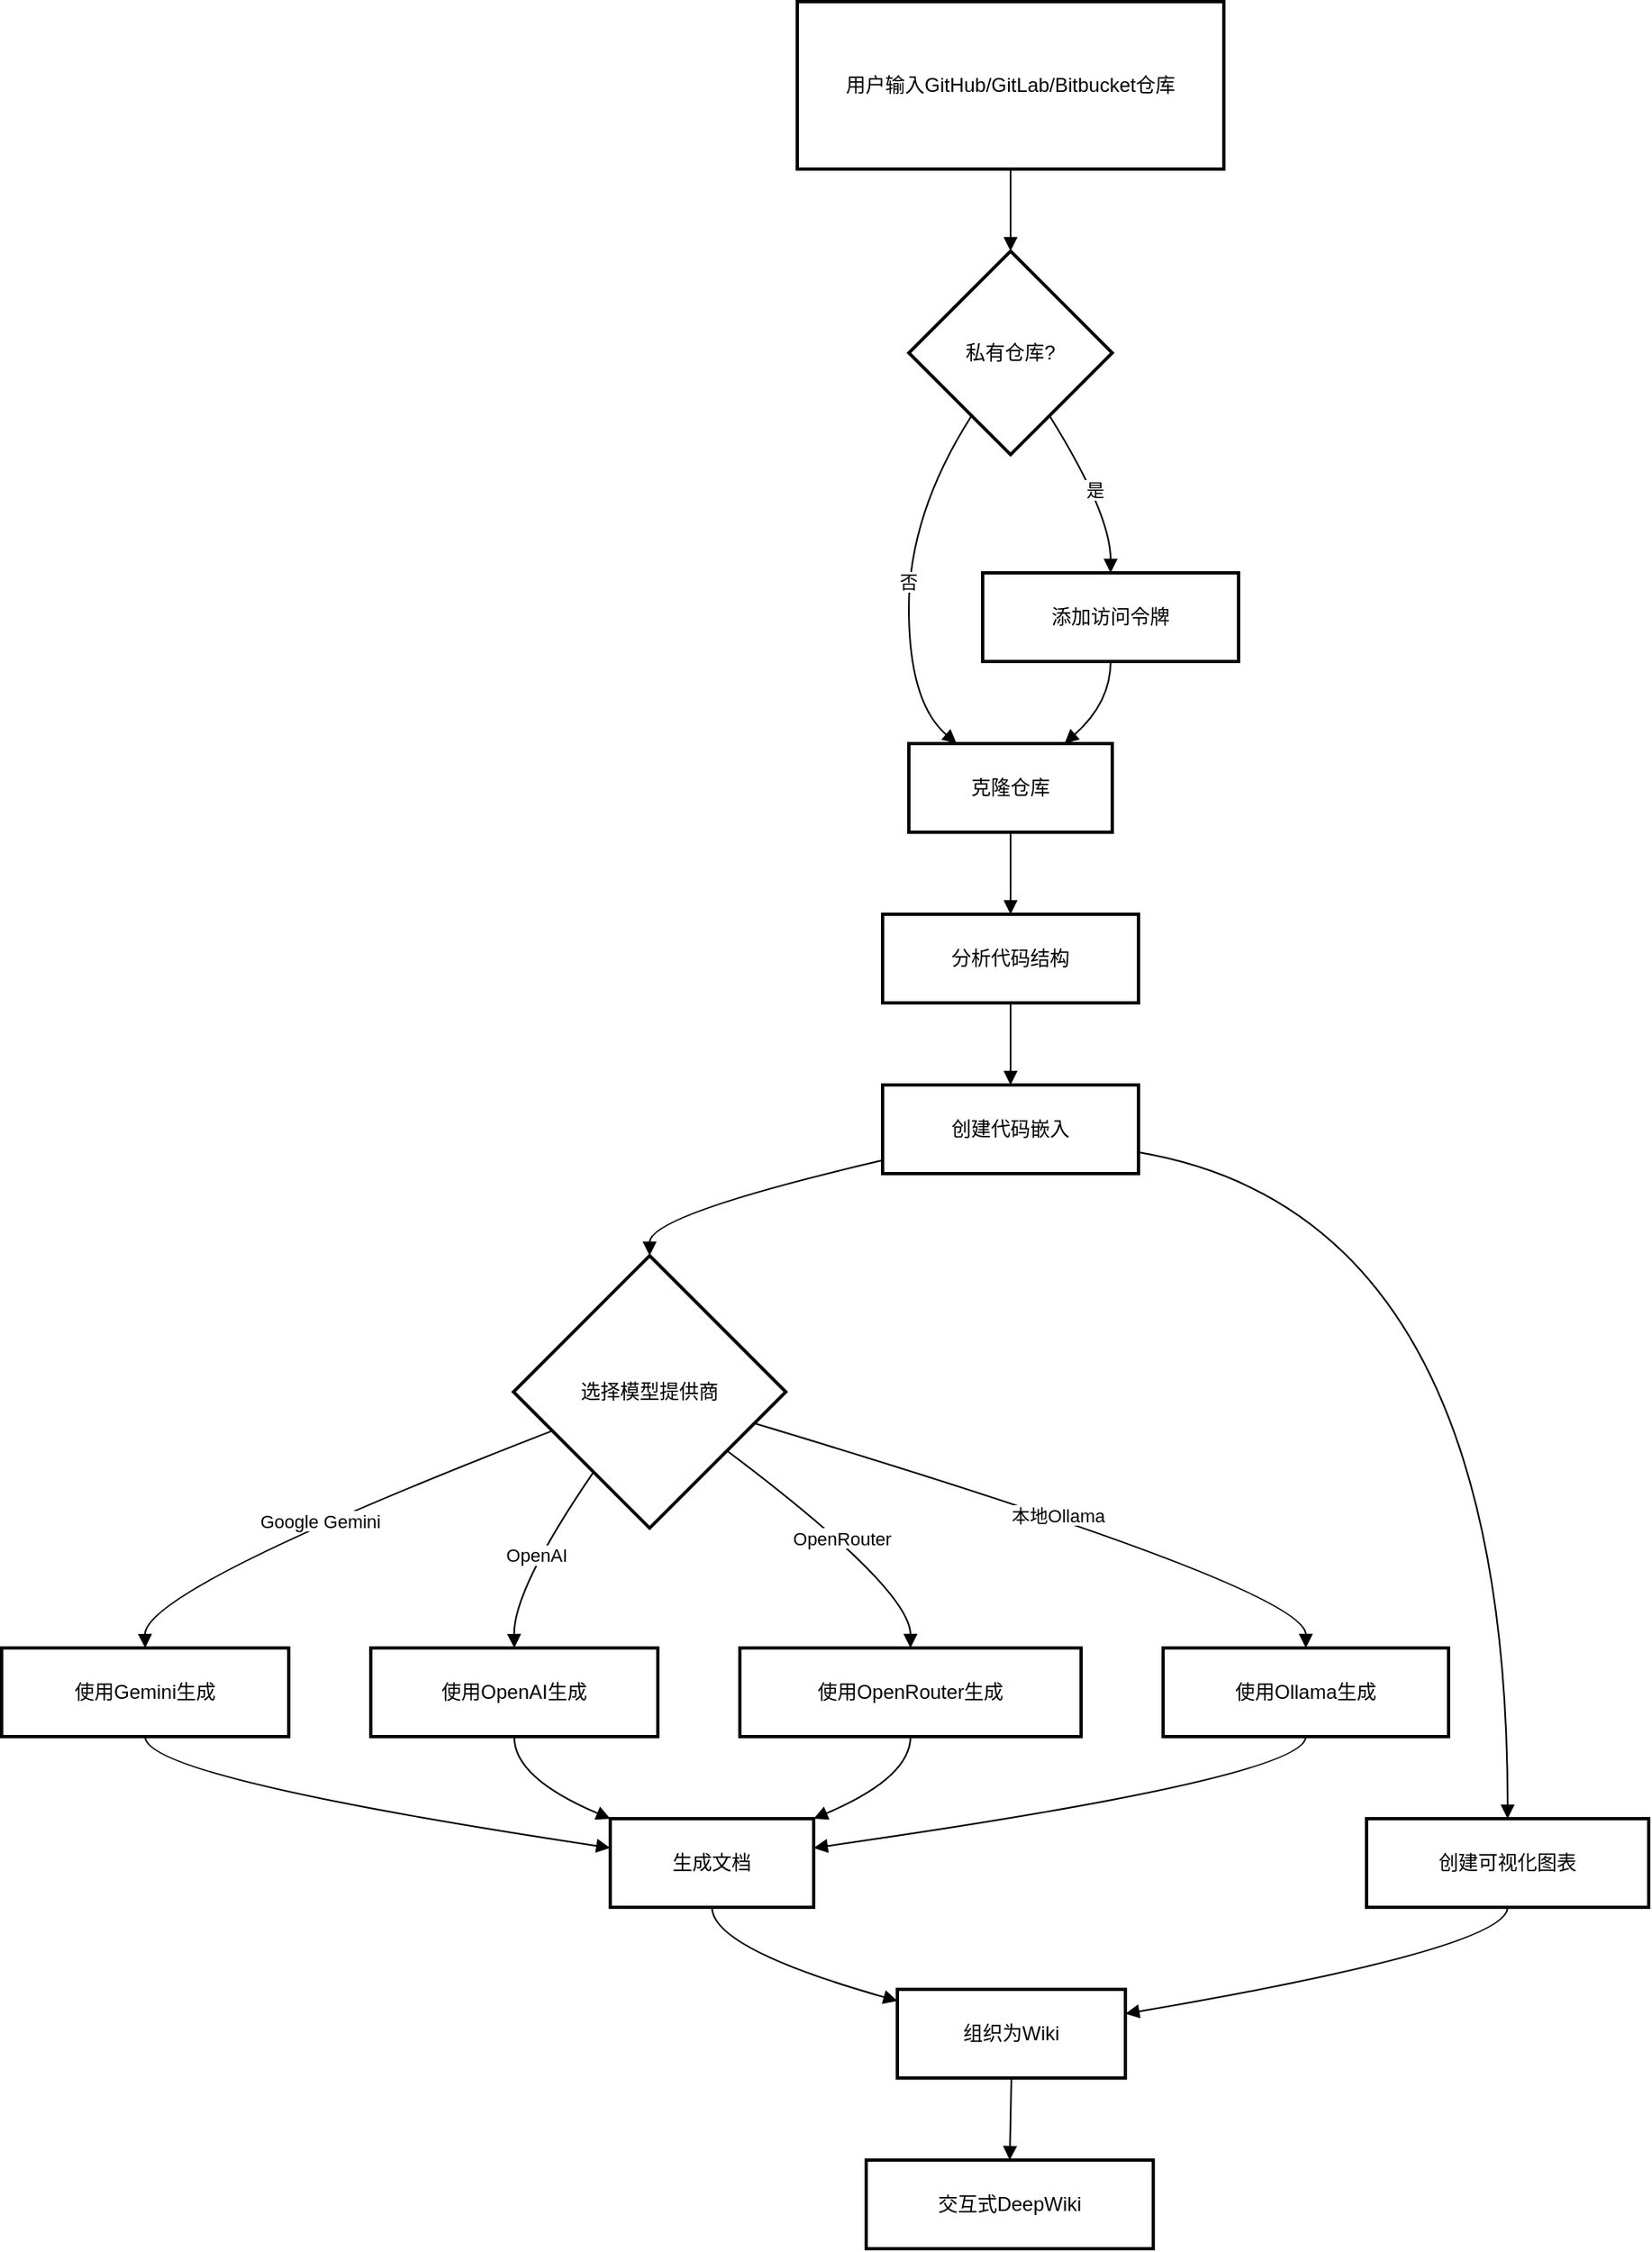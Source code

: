 <mxfile version="27.0.9">
  <diagram id="C5RBs43oDa-KdzZeNtuy" name="Page-1">
    <mxGraphModel dx="1898" dy="1215" grid="1" gridSize="10" guides="1" tooltips="1" connect="1" arrows="1" fold="1" page="1" pageScale="1" pageWidth="827" pageHeight="1169" math="0" shadow="0">
      <root>
        <mxCell id="WIyWlLk6GJQsqaUBKTNV-0" />
        <mxCell id="WIyWlLk6GJQsqaUBKTNV-1" parent="WIyWlLk6GJQsqaUBKTNV-0" />
        <mxCell id="trNXK2y-bo38A_gwl3Vz-0" value="用户输入GitHub/GitLab/Bitbucket仓库" style="whiteSpace=wrap;strokeWidth=2;" vertex="1" parent="WIyWlLk6GJQsqaUBKTNV-1">
          <mxGeometry x="605" y="520" width="260" height="102" as="geometry" />
        </mxCell>
        <mxCell id="trNXK2y-bo38A_gwl3Vz-1" value="私有仓库?" style="rhombus;strokeWidth=2;whiteSpace=wrap;" vertex="1" parent="WIyWlLk6GJQsqaUBKTNV-1">
          <mxGeometry x="673" y="672" width="124" height="124" as="geometry" />
        </mxCell>
        <mxCell id="trNXK2y-bo38A_gwl3Vz-2" value="添加访问令牌" style="whiteSpace=wrap;strokeWidth=2;" vertex="1" parent="WIyWlLk6GJQsqaUBKTNV-1">
          <mxGeometry x="718" y="868" width="156" height="54" as="geometry" />
        </mxCell>
        <mxCell id="trNXK2y-bo38A_gwl3Vz-3" value="克隆仓库" style="whiteSpace=wrap;strokeWidth=2;" vertex="1" parent="WIyWlLk6GJQsqaUBKTNV-1">
          <mxGeometry x="673" y="972" width="124" height="54" as="geometry" />
        </mxCell>
        <mxCell id="trNXK2y-bo38A_gwl3Vz-4" value="分析代码结构" style="whiteSpace=wrap;strokeWidth=2;" vertex="1" parent="WIyWlLk6GJQsqaUBKTNV-1">
          <mxGeometry x="657" y="1076" width="156" height="54" as="geometry" />
        </mxCell>
        <mxCell id="trNXK2y-bo38A_gwl3Vz-5" value="创建代码嵌入" style="whiteSpace=wrap;strokeWidth=2;" vertex="1" parent="WIyWlLk6GJQsqaUBKTNV-1">
          <mxGeometry x="657" y="1180" width="156" height="54" as="geometry" />
        </mxCell>
        <mxCell id="trNXK2y-bo38A_gwl3Vz-6" value="选择模型提供商" style="rhombus;strokeWidth=2;whiteSpace=wrap;" vertex="1" parent="WIyWlLk6GJQsqaUBKTNV-1">
          <mxGeometry x="432" y="1284" width="166" height="166" as="geometry" />
        </mxCell>
        <mxCell id="trNXK2y-bo38A_gwl3Vz-7" value="使用Gemini生成" style="whiteSpace=wrap;strokeWidth=2;" vertex="1" parent="WIyWlLk6GJQsqaUBKTNV-1">
          <mxGeometry x="120" y="1523" width="175" height="54" as="geometry" />
        </mxCell>
        <mxCell id="trNXK2y-bo38A_gwl3Vz-8" value="使用OpenAI生成" style="whiteSpace=wrap;strokeWidth=2;" vertex="1" parent="WIyWlLk6GJQsqaUBKTNV-1">
          <mxGeometry x="345" y="1523" width="175" height="54" as="geometry" />
        </mxCell>
        <mxCell id="trNXK2y-bo38A_gwl3Vz-9" value="使用OpenRouter生成" style="whiteSpace=wrap;strokeWidth=2;" vertex="1" parent="WIyWlLk6GJQsqaUBKTNV-1">
          <mxGeometry x="570" y="1523" width="208" height="54" as="geometry" />
        </mxCell>
        <mxCell id="trNXK2y-bo38A_gwl3Vz-10" value="使用Ollama生成" style="whiteSpace=wrap;strokeWidth=2;" vertex="1" parent="WIyWlLk6GJQsqaUBKTNV-1">
          <mxGeometry x="828" y="1523" width="174" height="54" as="geometry" />
        </mxCell>
        <mxCell id="trNXK2y-bo38A_gwl3Vz-11" value="生成文档" style="whiteSpace=wrap;strokeWidth=2;" vertex="1" parent="WIyWlLk6GJQsqaUBKTNV-1">
          <mxGeometry x="491" y="1627" width="124" height="54" as="geometry" />
        </mxCell>
        <mxCell id="trNXK2y-bo38A_gwl3Vz-12" value="创建可视化图表" style="whiteSpace=wrap;strokeWidth=2;" vertex="1" parent="WIyWlLk6GJQsqaUBKTNV-1">
          <mxGeometry x="952" y="1627" width="172" height="54" as="geometry" />
        </mxCell>
        <mxCell id="trNXK2y-bo38A_gwl3Vz-13" value="组织为Wiki" style="whiteSpace=wrap;strokeWidth=2;" vertex="1" parent="WIyWlLk6GJQsqaUBKTNV-1">
          <mxGeometry x="666" y="1731" width="139" height="54" as="geometry" />
        </mxCell>
        <mxCell id="trNXK2y-bo38A_gwl3Vz-14" value="交互式DeepWiki" style="whiteSpace=wrap;strokeWidth=2;" vertex="1" parent="WIyWlLk6GJQsqaUBKTNV-1">
          <mxGeometry x="647" y="1835" width="175" height="54" as="geometry" />
        </mxCell>
        <mxCell id="trNXK2y-bo38A_gwl3Vz-15" value="" style="curved=1;startArrow=none;endArrow=block;exitX=0.5;exitY=1;entryX=0.5;entryY=0;rounded=0;" edge="1" parent="WIyWlLk6GJQsqaUBKTNV-1" source="trNXK2y-bo38A_gwl3Vz-0" target="trNXK2y-bo38A_gwl3Vz-1">
          <mxGeometry relative="1" as="geometry">
            <Array as="points" />
          </mxGeometry>
        </mxCell>
        <mxCell id="trNXK2y-bo38A_gwl3Vz-16" value="是" style="curved=1;startArrow=none;endArrow=block;exitX=0.81;exitY=1;entryX=0.5;entryY=0.01;rounded=0;" edge="1" parent="WIyWlLk6GJQsqaUBKTNV-1" source="trNXK2y-bo38A_gwl3Vz-1" target="trNXK2y-bo38A_gwl3Vz-2">
          <mxGeometry relative="1" as="geometry">
            <Array as="points">
              <mxPoint x="796" y="832" />
            </Array>
          </mxGeometry>
        </mxCell>
        <mxCell id="trNXK2y-bo38A_gwl3Vz-17" value="否" style="curved=1;startArrow=none;endArrow=block;exitX=0.19;exitY=1;entryX=0.24;entryY=0.01;rounded=0;" edge="1" parent="WIyWlLk6GJQsqaUBKTNV-1" source="trNXK2y-bo38A_gwl3Vz-1" target="trNXK2y-bo38A_gwl3Vz-3">
          <mxGeometry relative="1" as="geometry">
            <Array as="points">
              <mxPoint x="673" y="832" />
              <mxPoint x="673" y="947" />
            </Array>
          </mxGeometry>
        </mxCell>
        <mxCell id="trNXK2y-bo38A_gwl3Vz-18" value="" style="curved=1;startArrow=none;endArrow=block;exitX=0.5;exitY=1.01;entryX=0.76;entryY=0.01;rounded=0;" edge="1" parent="WIyWlLk6GJQsqaUBKTNV-1" source="trNXK2y-bo38A_gwl3Vz-2" target="trNXK2y-bo38A_gwl3Vz-3">
          <mxGeometry relative="1" as="geometry">
            <Array as="points">
              <mxPoint x="796" y="947" />
            </Array>
          </mxGeometry>
        </mxCell>
        <mxCell id="trNXK2y-bo38A_gwl3Vz-19" value="" style="curved=1;startArrow=none;endArrow=block;exitX=0.5;exitY=1.01;entryX=0.5;entryY=0.01;rounded=0;" edge="1" parent="WIyWlLk6GJQsqaUBKTNV-1" source="trNXK2y-bo38A_gwl3Vz-3" target="trNXK2y-bo38A_gwl3Vz-4">
          <mxGeometry relative="1" as="geometry">
            <Array as="points" />
          </mxGeometry>
        </mxCell>
        <mxCell id="trNXK2y-bo38A_gwl3Vz-20" value="" style="curved=1;startArrow=none;endArrow=block;exitX=0.5;exitY=1.01;entryX=0.5;entryY=0.01;rounded=0;" edge="1" parent="WIyWlLk6GJQsqaUBKTNV-1" source="trNXK2y-bo38A_gwl3Vz-4" target="trNXK2y-bo38A_gwl3Vz-5">
          <mxGeometry relative="1" as="geometry">
            <Array as="points" />
          </mxGeometry>
        </mxCell>
        <mxCell id="trNXK2y-bo38A_gwl3Vz-21" value="" style="curved=1;startArrow=none;endArrow=block;exitX=0;exitY=0.85;entryX=0.5;entryY=0;rounded=0;" edge="1" parent="WIyWlLk6GJQsqaUBKTNV-1" source="trNXK2y-bo38A_gwl3Vz-5" target="trNXK2y-bo38A_gwl3Vz-6">
          <mxGeometry relative="1" as="geometry">
            <Array as="points">
              <mxPoint x="515" y="1259" />
            </Array>
          </mxGeometry>
        </mxCell>
        <mxCell id="trNXK2y-bo38A_gwl3Vz-22" value="Google Gemini" style="curved=1;startArrow=none;endArrow=block;exitX=0;exitY=0.7;entryX=0.5;entryY=0;rounded=0;" edge="1" parent="WIyWlLk6GJQsqaUBKTNV-1" source="trNXK2y-bo38A_gwl3Vz-6" target="trNXK2y-bo38A_gwl3Vz-7">
          <mxGeometry relative="1" as="geometry">
            <Array as="points">
              <mxPoint x="207" y="1487" />
            </Array>
          </mxGeometry>
        </mxCell>
        <mxCell id="trNXK2y-bo38A_gwl3Vz-23" value="OpenAI" style="curved=1;startArrow=none;endArrow=block;exitX=0.15;exitY=1;entryX=0.5;entryY=0;rounded=0;" edge="1" parent="WIyWlLk6GJQsqaUBKTNV-1" source="trNXK2y-bo38A_gwl3Vz-6" target="trNXK2y-bo38A_gwl3Vz-8">
          <mxGeometry relative="1" as="geometry">
            <Array as="points">
              <mxPoint x="432" y="1487" />
            </Array>
          </mxGeometry>
        </mxCell>
        <mxCell id="trNXK2y-bo38A_gwl3Vz-24" value="OpenRouter" style="curved=1;startArrow=none;endArrow=block;exitX=1;exitY=0.88;entryX=0.5;entryY=0;rounded=0;" edge="1" parent="WIyWlLk6GJQsqaUBKTNV-1" source="trNXK2y-bo38A_gwl3Vz-6" target="trNXK2y-bo38A_gwl3Vz-9">
          <mxGeometry relative="1" as="geometry">
            <Array as="points">
              <mxPoint x="674" y="1487" />
            </Array>
          </mxGeometry>
        </mxCell>
        <mxCell id="trNXK2y-bo38A_gwl3Vz-25" value="本地Ollama" style="curved=1;startArrow=none;endArrow=block;exitX=1;exitY=0.65;entryX=0.5;entryY=0;rounded=0;" edge="1" parent="WIyWlLk6GJQsqaUBKTNV-1" source="trNXK2y-bo38A_gwl3Vz-6" target="trNXK2y-bo38A_gwl3Vz-10">
          <mxGeometry relative="1" as="geometry">
            <Array as="points">
              <mxPoint x="915" y="1487" />
            </Array>
          </mxGeometry>
        </mxCell>
        <mxCell id="trNXK2y-bo38A_gwl3Vz-26" value="" style="curved=1;startArrow=none;endArrow=block;exitX=0.5;exitY=1;entryX=0;entryY=0.33;rounded=0;" edge="1" parent="WIyWlLk6GJQsqaUBKTNV-1" source="trNXK2y-bo38A_gwl3Vz-7" target="trNXK2y-bo38A_gwl3Vz-11">
          <mxGeometry relative="1" as="geometry">
            <Array as="points">
              <mxPoint x="207" y="1602" />
            </Array>
          </mxGeometry>
        </mxCell>
        <mxCell id="trNXK2y-bo38A_gwl3Vz-27" value="" style="curved=1;startArrow=none;endArrow=block;exitX=0.5;exitY=1;entryX=0;entryY=0;rounded=0;" edge="1" parent="WIyWlLk6GJQsqaUBKTNV-1" source="trNXK2y-bo38A_gwl3Vz-8" target="trNXK2y-bo38A_gwl3Vz-11">
          <mxGeometry relative="1" as="geometry">
            <Array as="points">
              <mxPoint x="432" y="1602" />
            </Array>
          </mxGeometry>
        </mxCell>
        <mxCell id="trNXK2y-bo38A_gwl3Vz-28" value="" style="curved=1;startArrow=none;endArrow=block;exitX=0.5;exitY=1;entryX=1;entryY=0;rounded=0;" edge="1" parent="WIyWlLk6GJQsqaUBKTNV-1" source="trNXK2y-bo38A_gwl3Vz-9" target="trNXK2y-bo38A_gwl3Vz-11">
          <mxGeometry relative="1" as="geometry">
            <Array as="points">
              <mxPoint x="674" y="1602" />
            </Array>
          </mxGeometry>
        </mxCell>
        <mxCell id="trNXK2y-bo38A_gwl3Vz-29" value="" style="curved=1;startArrow=none;endArrow=block;exitX=0.5;exitY=1;entryX=1;entryY=0.33;rounded=0;" edge="1" parent="WIyWlLk6GJQsqaUBKTNV-1" source="trNXK2y-bo38A_gwl3Vz-10" target="trNXK2y-bo38A_gwl3Vz-11">
          <mxGeometry relative="1" as="geometry">
            <Array as="points">
              <mxPoint x="915" y="1602" />
            </Array>
          </mxGeometry>
        </mxCell>
        <mxCell id="trNXK2y-bo38A_gwl3Vz-30" value="" style="curved=1;startArrow=none;endArrow=block;exitX=1;exitY=0.76;entryX=0.5;entryY=0;rounded=0;" edge="1" parent="WIyWlLk6GJQsqaUBKTNV-1" source="trNXK2y-bo38A_gwl3Vz-5" target="trNXK2y-bo38A_gwl3Vz-12">
          <mxGeometry relative="1" as="geometry">
            <Array as="points">
              <mxPoint x="1038" y="1259" />
            </Array>
          </mxGeometry>
        </mxCell>
        <mxCell id="trNXK2y-bo38A_gwl3Vz-31" value="" style="curved=1;startArrow=none;endArrow=block;exitX=0.5;exitY=1;entryX=0;entryY=0.13;rounded=0;" edge="1" parent="WIyWlLk6GJQsqaUBKTNV-1" source="trNXK2y-bo38A_gwl3Vz-11" target="trNXK2y-bo38A_gwl3Vz-13">
          <mxGeometry relative="1" as="geometry">
            <Array as="points">
              <mxPoint x="553" y="1706" />
            </Array>
          </mxGeometry>
        </mxCell>
        <mxCell id="trNXK2y-bo38A_gwl3Vz-32" value="" style="curved=1;startArrow=none;endArrow=block;exitX=0.5;exitY=1;entryX=0.99;entryY=0.28;rounded=0;" edge="1" parent="WIyWlLk6GJQsqaUBKTNV-1" source="trNXK2y-bo38A_gwl3Vz-12" target="trNXK2y-bo38A_gwl3Vz-13">
          <mxGeometry relative="1" as="geometry">
            <Array as="points">
              <mxPoint x="1038" y="1706" />
            </Array>
          </mxGeometry>
        </mxCell>
        <mxCell id="trNXK2y-bo38A_gwl3Vz-33" value="" style="curved=1;startArrow=none;endArrow=block;exitX=0.5;exitY=1;entryX=0.5;entryY=0;rounded=0;" edge="1" parent="WIyWlLk6GJQsqaUBKTNV-1" source="trNXK2y-bo38A_gwl3Vz-13" target="trNXK2y-bo38A_gwl3Vz-14">
          <mxGeometry relative="1" as="geometry">
            <Array as="points" />
          </mxGeometry>
        </mxCell>
      </root>
    </mxGraphModel>
  </diagram>
</mxfile>
